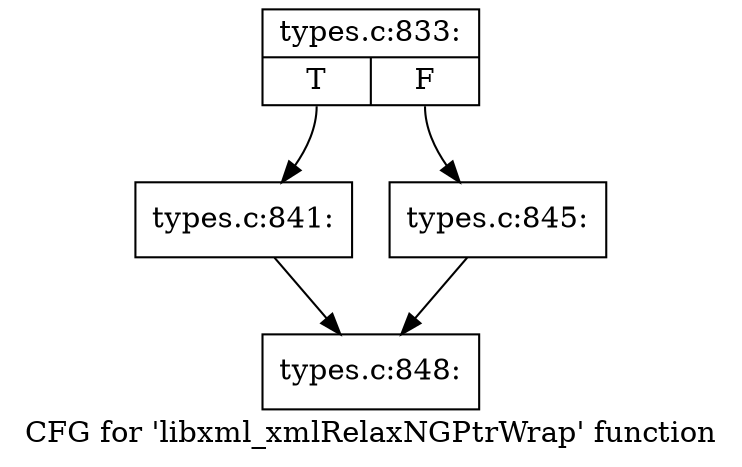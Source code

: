 digraph "CFG for 'libxml_xmlRelaxNGPtrWrap' function" {
	label="CFG for 'libxml_xmlRelaxNGPtrWrap' function";

	Node0x43f66a0 [shape=record,label="{types.c:833:|{<s0>T|<s1>F}}"];
	Node0x43f66a0:s0 -> Node0x43f8f70;
	Node0x43f66a0:s1 -> Node0x43f8fc0;
	Node0x43f8f70 [shape=record,label="{types.c:841:}"];
	Node0x43f8f70 -> Node0x43f7820;
	Node0x43f8fc0 [shape=record,label="{types.c:845:}"];
	Node0x43f8fc0 -> Node0x43f7820;
	Node0x43f7820 [shape=record,label="{types.c:848:}"];
}
